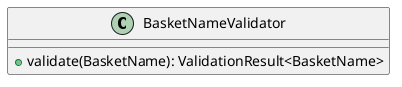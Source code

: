 @startuml

    class BasketNameValidator [[BasketNameValidator.html]] {
        +validate(BasketName): ValidationResult<BasketName>
    }

@enduml
